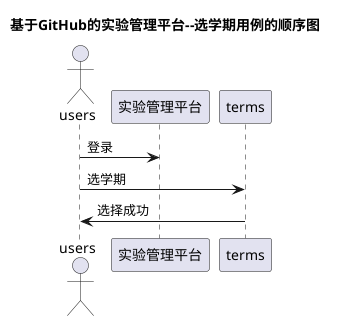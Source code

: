@startuml
title 基于GitHub的实验管理平台--选学期用例的顺序图

actor users

    users -> 实验管理平台:登录

    users -> terms:选学期

	terms -> users:选择成功


@enduml
